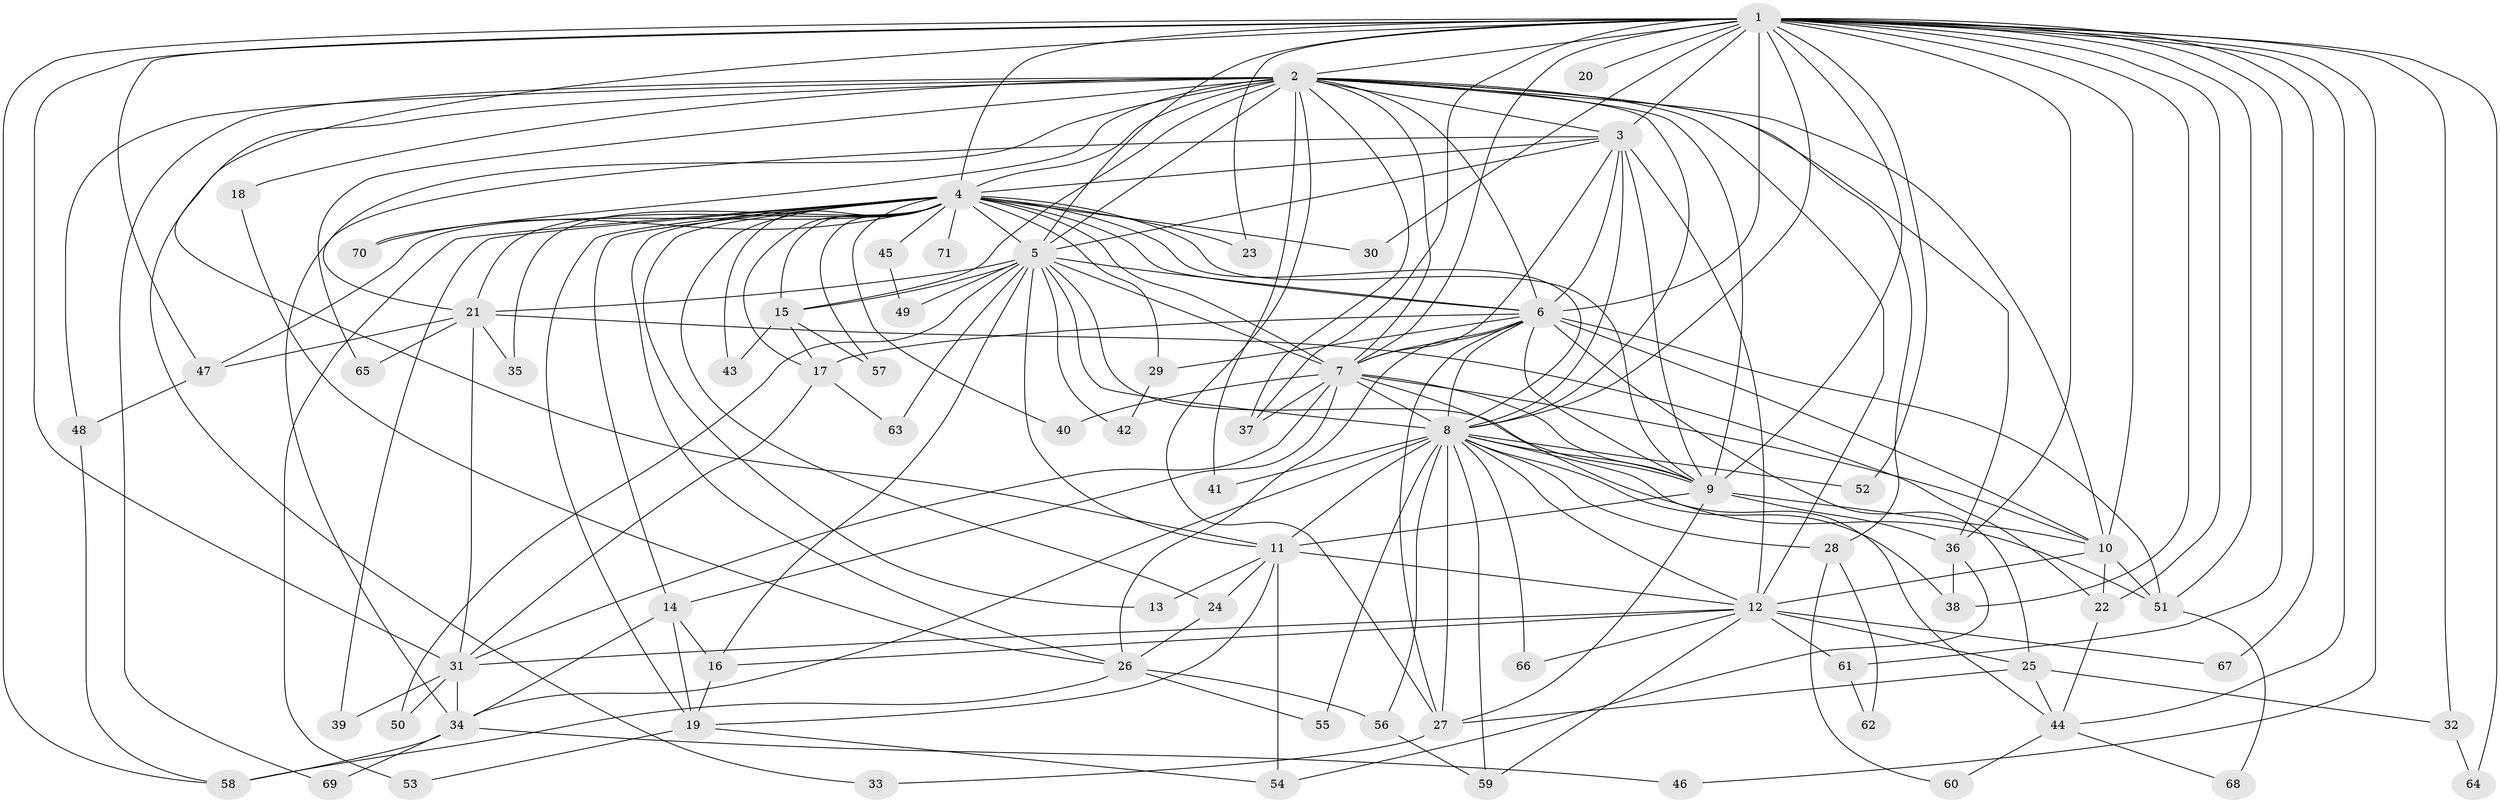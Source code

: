 // original degree distribution, {22: 0.014084507042253521, 27: 0.007042253521126761, 20: 0.014084507042253521, 26: 0.014084507042253521, 29: 0.007042253521126761, 21: 0.007042253521126761, 25: 0.007042253521126761, 4: 0.08450704225352113, 7: 0.014084507042253521, 5: 0.09154929577464789, 2: 0.5, 3: 0.21830985915492956, 6: 0.02112676056338028}
// Generated by graph-tools (version 1.1) at 2025/34/03/09/25 02:34:37]
// undirected, 71 vertices, 193 edges
graph export_dot {
graph [start="1"]
  node [color=gray90,style=filled];
  1;
  2;
  3;
  4;
  5;
  6;
  7;
  8;
  9;
  10;
  11;
  12;
  13;
  14;
  15;
  16;
  17;
  18;
  19;
  20;
  21;
  22;
  23;
  24;
  25;
  26;
  27;
  28;
  29;
  30;
  31;
  32;
  33;
  34;
  35;
  36;
  37;
  38;
  39;
  40;
  41;
  42;
  43;
  44;
  45;
  46;
  47;
  48;
  49;
  50;
  51;
  52;
  53;
  54;
  55;
  56;
  57;
  58;
  59;
  60;
  61;
  62;
  63;
  64;
  65;
  66;
  67;
  68;
  69;
  70;
  71;
  1 -- 2 [weight=1.0];
  1 -- 3 [weight=3.0];
  1 -- 4 [weight=5.0];
  1 -- 5 [weight=4.0];
  1 -- 6 [weight=12.0];
  1 -- 7 [weight=1.0];
  1 -- 8 [weight=2.0];
  1 -- 9 [weight=1.0];
  1 -- 10 [weight=1.0];
  1 -- 11 [weight=1.0];
  1 -- 20 [weight=1.0];
  1 -- 22 [weight=2.0];
  1 -- 23 [weight=1.0];
  1 -- 30 [weight=1.0];
  1 -- 31 [weight=1.0];
  1 -- 32 [weight=1.0];
  1 -- 36 [weight=1.0];
  1 -- 37 [weight=1.0];
  1 -- 38 [weight=1.0];
  1 -- 44 [weight=1.0];
  1 -- 46 [weight=1.0];
  1 -- 47 [weight=1.0];
  1 -- 51 [weight=1.0];
  1 -- 52 [weight=1.0];
  1 -- 58 [weight=1.0];
  1 -- 61 [weight=1.0];
  1 -- 64 [weight=1.0];
  1 -- 67 [weight=1.0];
  2 -- 3 [weight=1.0];
  2 -- 4 [weight=2.0];
  2 -- 5 [weight=3.0];
  2 -- 6 [weight=1.0];
  2 -- 7 [weight=2.0];
  2 -- 8 [weight=1.0];
  2 -- 9 [weight=1.0];
  2 -- 10 [weight=1.0];
  2 -- 12 [weight=1.0];
  2 -- 15 [weight=1.0];
  2 -- 18 [weight=1.0];
  2 -- 21 [weight=1.0];
  2 -- 27 [weight=1.0];
  2 -- 28 [weight=1.0];
  2 -- 33 [weight=1.0];
  2 -- 36 [weight=1.0];
  2 -- 37 [weight=1.0];
  2 -- 41 [weight=1.0];
  2 -- 48 [weight=1.0];
  2 -- 65 [weight=1.0];
  2 -- 69 [weight=1.0];
  2 -- 70 [weight=1.0];
  3 -- 4 [weight=2.0];
  3 -- 5 [weight=2.0];
  3 -- 6 [weight=1.0];
  3 -- 7 [weight=1.0];
  3 -- 8 [weight=1.0];
  3 -- 9 [weight=1.0];
  3 -- 12 [weight=7.0];
  3 -- 34 [weight=1.0];
  4 -- 5 [weight=3.0];
  4 -- 6 [weight=2.0];
  4 -- 7 [weight=3.0];
  4 -- 8 [weight=2.0];
  4 -- 9 [weight=2.0];
  4 -- 13 [weight=1.0];
  4 -- 14 [weight=1.0];
  4 -- 15 [weight=1.0];
  4 -- 17 [weight=1.0];
  4 -- 19 [weight=1.0];
  4 -- 21 [weight=2.0];
  4 -- 23 [weight=1.0];
  4 -- 24 [weight=1.0];
  4 -- 26 [weight=1.0];
  4 -- 29 [weight=2.0];
  4 -- 30 [weight=1.0];
  4 -- 35 [weight=1.0];
  4 -- 39 [weight=1.0];
  4 -- 40 [weight=1.0];
  4 -- 43 [weight=1.0];
  4 -- 45 [weight=1.0];
  4 -- 47 [weight=2.0];
  4 -- 53 [weight=1.0];
  4 -- 57 [weight=1.0];
  4 -- 70 [weight=1.0];
  4 -- 71 [weight=1.0];
  5 -- 6 [weight=2.0];
  5 -- 7 [weight=1.0];
  5 -- 8 [weight=2.0];
  5 -- 9 [weight=2.0];
  5 -- 11 [weight=2.0];
  5 -- 15 [weight=2.0];
  5 -- 16 [weight=1.0];
  5 -- 21 [weight=1.0];
  5 -- 42 [weight=1.0];
  5 -- 49 [weight=1.0];
  5 -- 50 [weight=1.0];
  5 -- 63 [weight=1.0];
  6 -- 7 [weight=1.0];
  6 -- 8 [weight=2.0];
  6 -- 9 [weight=1.0];
  6 -- 10 [weight=1.0];
  6 -- 17 [weight=1.0];
  6 -- 25 [weight=1.0];
  6 -- 26 [weight=1.0];
  6 -- 27 [weight=1.0];
  6 -- 29 [weight=1.0];
  6 -- 51 [weight=1.0];
  7 -- 8 [weight=2.0];
  7 -- 9 [weight=1.0];
  7 -- 10 [weight=1.0];
  7 -- 14 [weight=1.0];
  7 -- 31 [weight=1.0];
  7 -- 37 [weight=1.0];
  7 -- 40 [weight=1.0];
  7 -- 44 [weight=1.0];
  8 -- 9 [weight=1.0];
  8 -- 11 [weight=1.0];
  8 -- 12 [weight=1.0];
  8 -- 27 [weight=1.0];
  8 -- 28 [weight=1.0];
  8 -- 34 [weight=2.0];
  8 -- 38 [weight=1.0];
  8 -- 41 [weight=1.0];
  8 -- 51 [weight=1.0];
  8 -- 52 [weight=1.0];
  8 -- 55 [weight=1.0];
  8 -- 56 [weight=1.0];
  8 -- 59 [weight=1.0];
  8 -- 66 [weight=1.0];
  9 -- 10 [weight=1.0];
  9 -- 11 [weight=7.0];
  9 -- 27 [weight=1.0];
  9 -- 36 [weight=1.0];
  10 -- 12 [weight=1.0];
  10 -- 22 [weight=1.0];
  10 -- 51 [weight=1.0];
  11 -- 12 [weight=1.0];
  11 -- 13 [weight=1.0];
  11 -- 19 [weight=1.0];
  11 -- 24 [weight=1.0];
  11 -- 54 [weight=1.0];
  12 -- 16 [weight=1.0];
  12 -- 25 [weight=1.0];
  12 -- 31 [weight=1.0];
  12 -- 59 [weight=1.0];
  12 -- 61 [weight=1.0];
  12 -- 66 [weight=1.0];
  12 -- 67 [weight=1.0];
  14 -- 16 [weight=1.0];
  14 -- 19 [weight=1.0];
  14 -- 34 [weight=1.0];
  15 -- 17 [weight=1.0];
  15 -- 43 [weight=1.0];
  15 -- 57 [weight=1.0];
  16 -- 19 [weight=1.0];
  17 -- 31 [weight=1.0];
  17 -- 63 [weight=1.0];
  18 -- 26 [weight=1.0];
  19 -- 53 [weight=1.0];
  19 -- 54 [weight=1.0];
  21 -- 22 [weight=1.0];
  21 -- 31 [weight=1.0];
  21 -- 35 [weight=1.0];
  21 -- 47 [weight=1.0];
  21 -- 65 [weight=1.0];
  22 -- 44 [weight=1.0];
  24 -- 26 [weight=1.0];
  25 -- 27 [weight=1.0];
  25 -- 32 [weight=1.0];
  25 -- 44 [weight=1.0];
  26 -- 55 [weight=1.0];
  26 -- 56 [weight=1.0];
  26 -- 58 [weight=1.0];
  27 -- 33 [weight=1.0];
  28 -- 60 [weight=1.0];
  28 -- 62 [weight=1.0];
  29 -- 42 [weight=1.0];
  31 -- 34 [weight=1.0];
  31 -- 39 [weight=1.0];
  31 -- 50 [weight=1.0];
  32 -- 64 [weight=1.0];
  34 -- 46 [weight=1.0];
  34 -- 58 [weight=1.0];
  34 -- 69 [weight=1.0];
  36 -- 38 [weight=1.0];
  36 -- 54 [weight=1.0];
  44 -- 60 [weight=1.0];
  44 -- 68 [weight=1.0];
  45 -- 49 [weight=1.0];
  47 -- 48 [weight=1.0];
  48 -- 58 [weight=1.0];
  51 -- 68 [weight=1.0];
  56 -- 59 [weight=1.0];
  61 -- 62 [weight=1.0];
}
